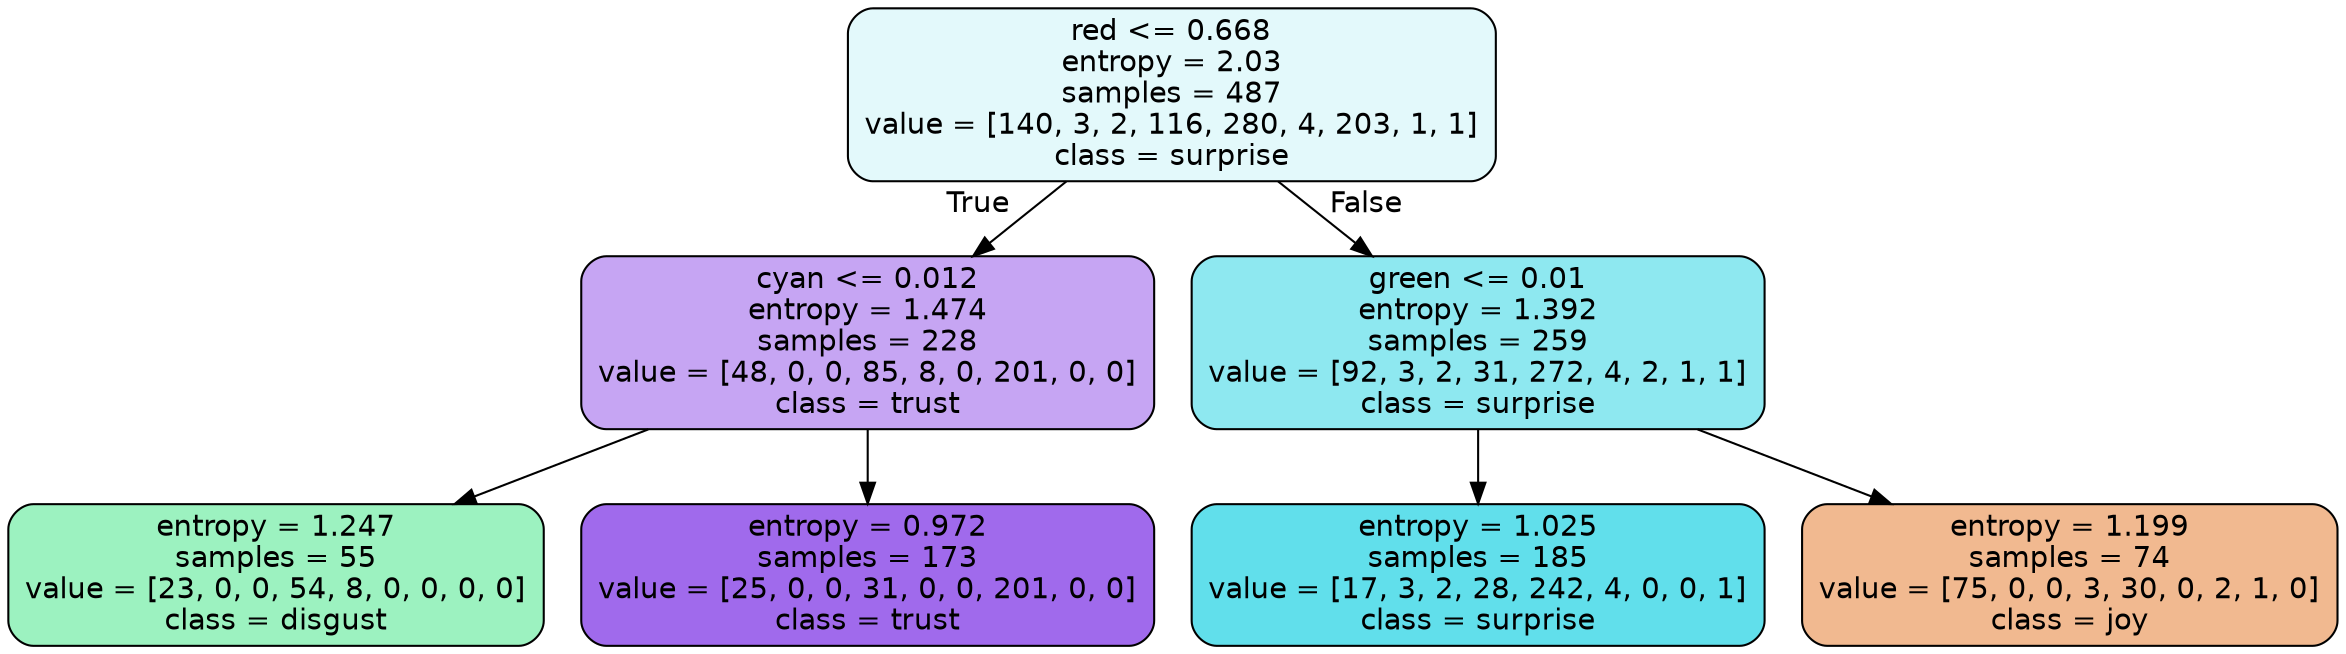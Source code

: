 digraph Tree {
node [shape=box, style="filled, rounded", color="black", fontname=helvetica] ;
edge [fontname=helvetica] ;
0 [label="red <= 0.668\nentropy = 2.03\nsamples = 487\nvalue = [140, 3, 2, 116, 280, 4, 203, 1, 1]\nclass = surprise", fillcolor="#39d7e524"] ;
1 [label="cyan <= 0.012\nentropy = 1.474\nsamples = 228\nvalue = [48, 0, 0, 85, 8, 0, 201, 0, 0]\nclass = trust", fillcolor="#8139e573"] ;
0 -> 1 [labeldistance=2.5, labelangle=45, headlabel="True"] ;
2 [label="entropy = 1.247\nsamples = 55\nvalue = [23, 0, 0, 54, 8, 0, 0, 0, 0]\nclass = disgust", fillcolor="#39e5817f"] ;
1 -> 2 ;
3 [label="entropy = 0.972\nsamples = 173\nvalue = [25, 0, 0, 31, 0, 0, 201, 0, 0]\nclass = trust", fillcolor="#8139e5c0"] ;
1 -> 3 ;
4 [label="green <= 0.01\nentropy = 1.392\nsamples = 259\nvalue = [92, 3, 2, 31, 272, 4, 2, 1, 1]\nclass = surprise", fillcolor="#39d7e591"] ;
0 -> 4 [labeldistance=2.5, labelangle=-45, headlabel="False"] ;
5 [label="entropy = 1.025\nsamples = 185\nvalue = [17, 3, 2, 28, 242, 4, 0, 0, 1]\nclass = surprise", fillcolor="#39d7e5cb"] ;
4 -> 5 ;
6 [label="entropy = 1.199\nsamples = 74\nvalue = [75, 0, 0, 3, 30, 0, 2, 1, 0]\nclass = joy", fillcolor="#e581398e"] ;
4 -> 6 ;
}
